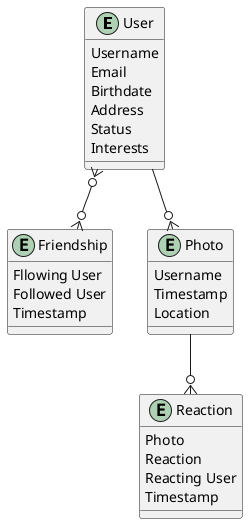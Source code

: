 @startuml


entity User {
    Username
    Email
    Birthdate
    Address
    Status
    Interests
}

entity Friendship {
    Fllowing User
    Followed User
    Timestamp
}

entity Photo {
    Username
    Timestamp
    Location
}

entity Reaction {
    Photo
    Reaction
    Reacting User
    Timestamp
}

User }o--o{ Friendship
User --o{ Photo
Photo --o{ Reaction


@enduml
